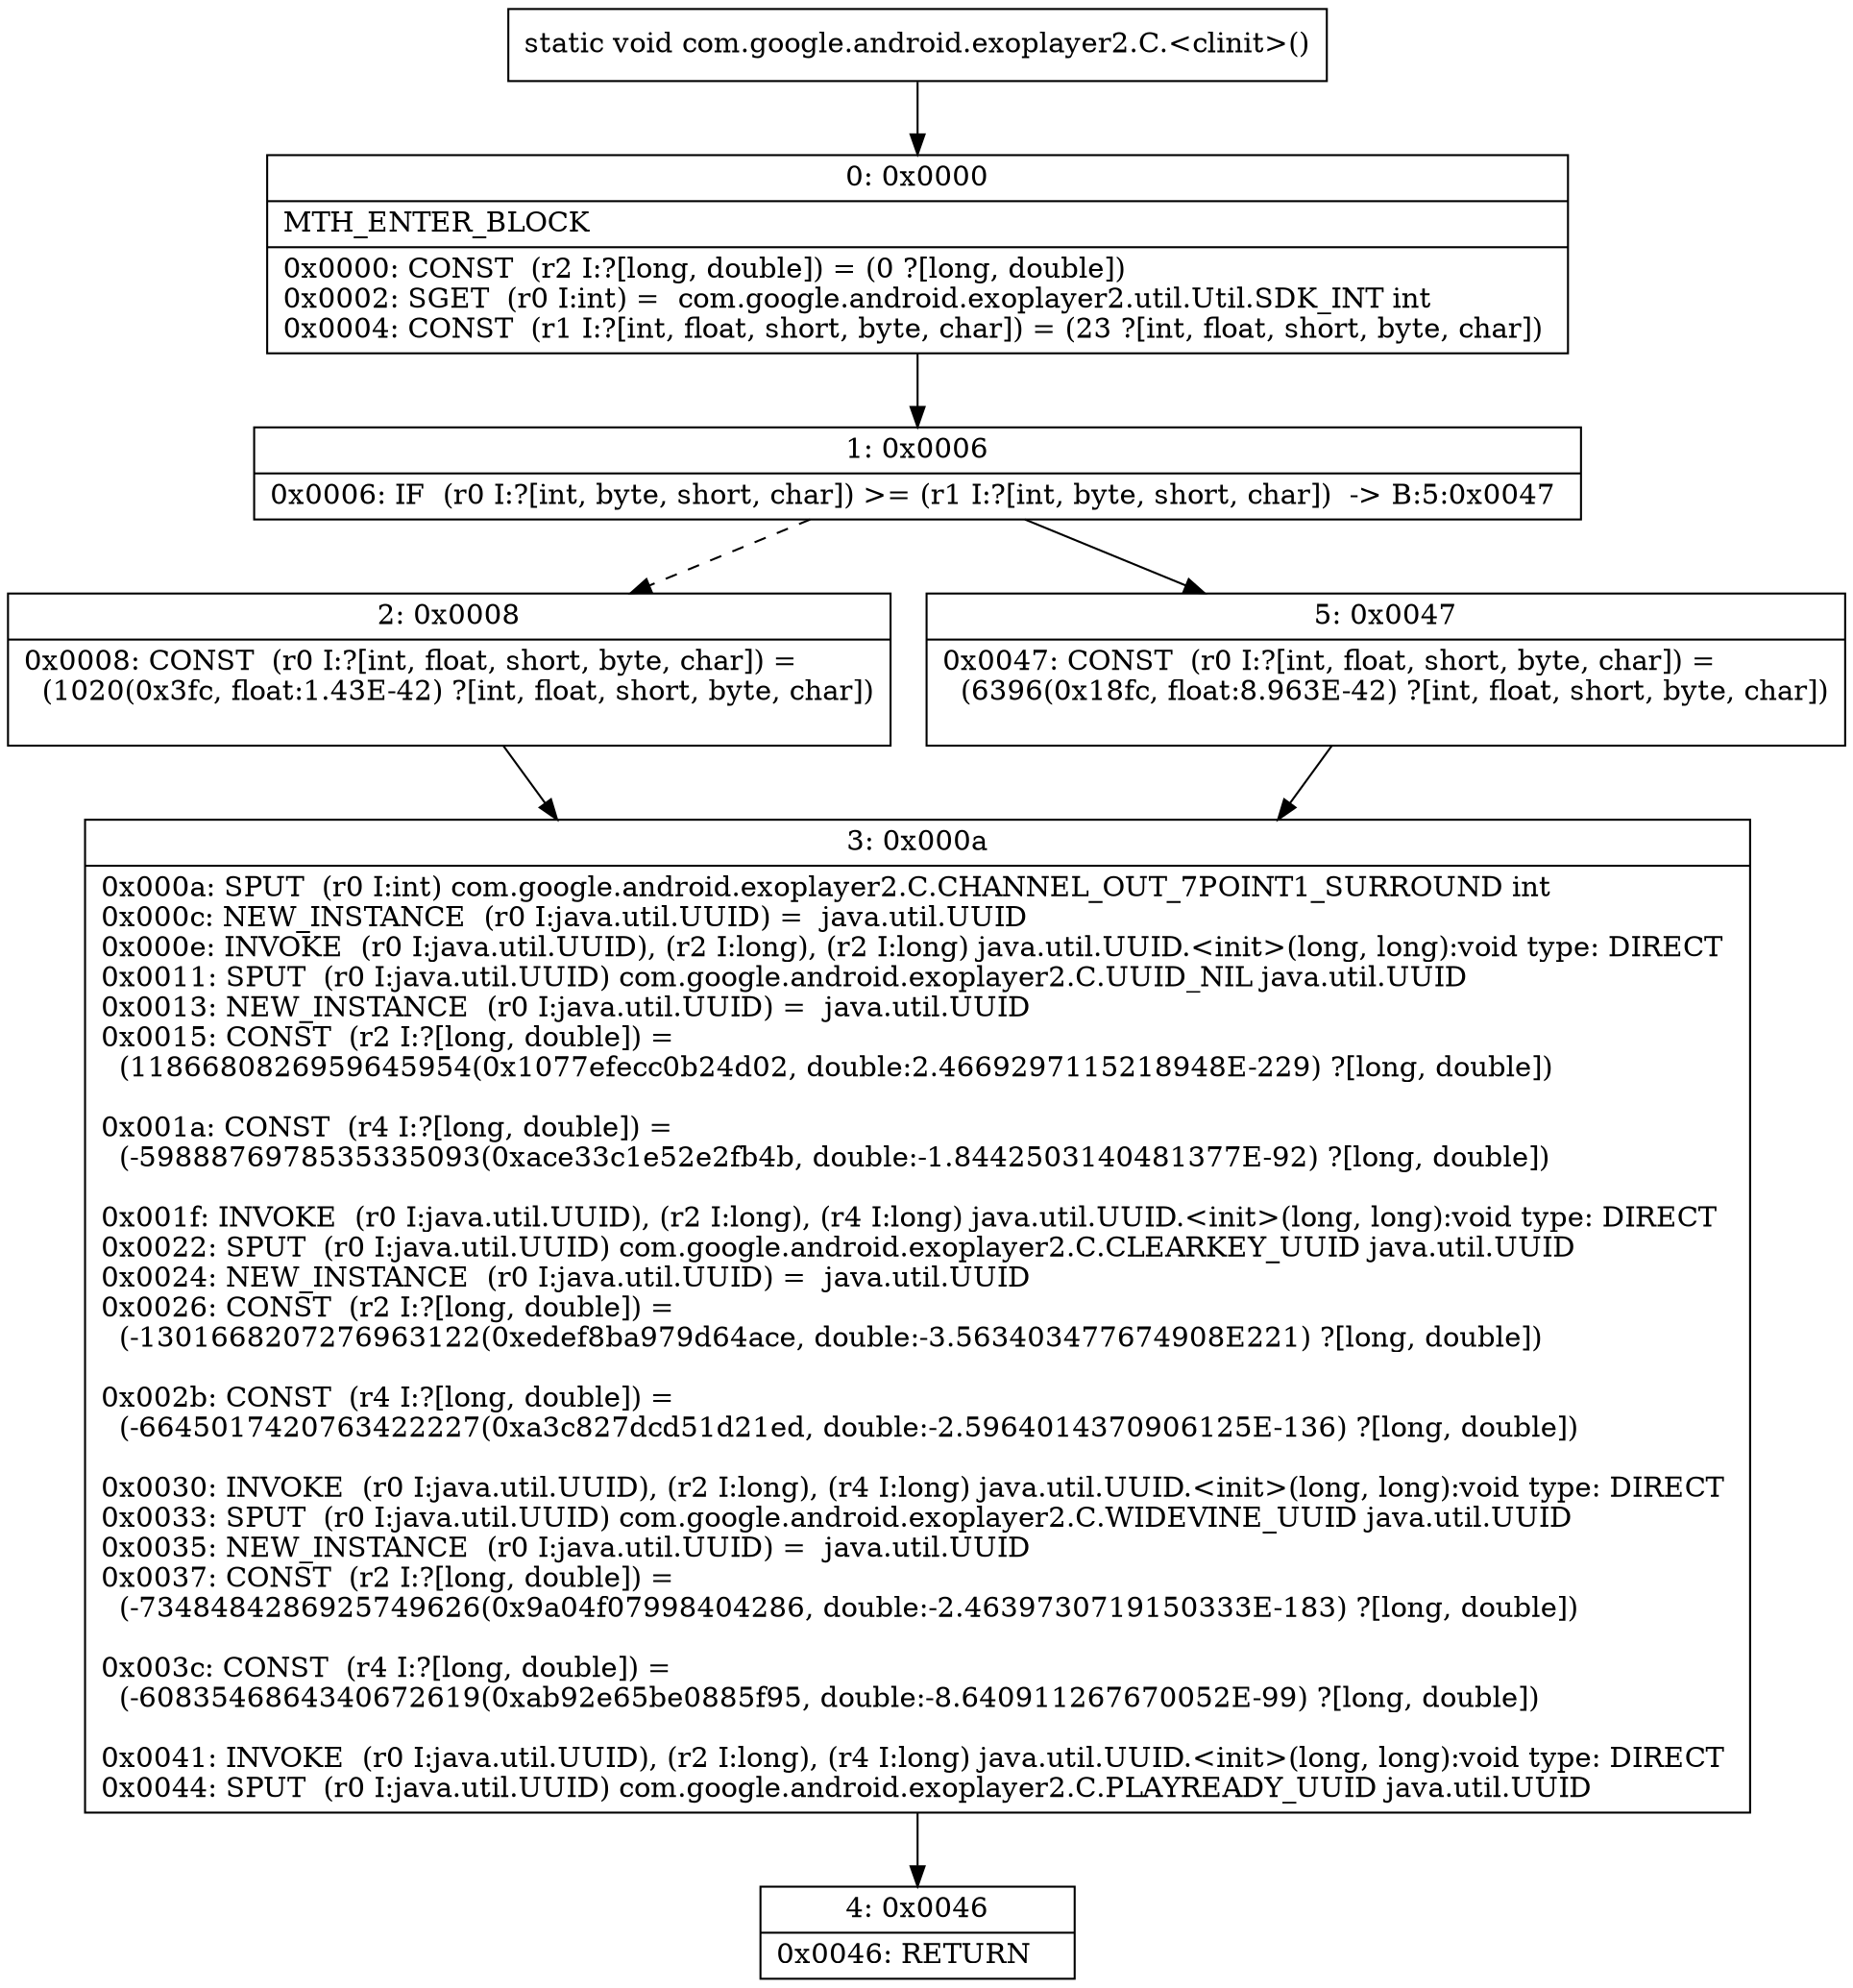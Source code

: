 digraph "CFG forcom.google.android.exoplayer2.C.\<clinit\>()V" {
Node_0 [shape=record,label="{0\:\ 0x0000|MTH_ENTER_BLOCK\l|0x0000: CONST  (r2 I:?[long, double]) = (0 ?[long, double]) \l0x0002: SGET  (r0 I:int) =  com.google.android.exoplayer2.util.Util.SDK_INT int \l0x0004: CONST  (r1 I:?[int, float, short, byte, char]) = (23 ?[int, float, short, byte, char]) \l}"];
Node_1 [shape=record,label="{1\:\ 0x0006|0x0006: IF  (r0 I:?[int, byte, short, char]) \>= (r1 I:?[int, byte, short, char])  \-\> B:5:0x0047 \l}"];
Node_2 [shape=record,label="{2\:\ 0x0008|0x0008: CONST  (r0 I:?[int, float, short, byte, char]) = \l  (1020(0x3fc, float:1.43E\-42) ?[int, float, short, byte, char])\l \l}"];
Node_3 [shape=record,label="{3\:\ 0x000a|0x000a: SPUT  (r0 I:int) com.google.android.exoplayer2.C.CHANNEL_OUT_7POINT1_SURROUND int \l0x000c: NEW_INSTANCE  (r0 I:java.util.UUID) =  java.util.UUID \l0x000e: INVOKE  (r0 I:java.util.UUID), (r2 I:long), (r2 I:long) java.util.UUID.\<init\>(long, long):void type: DIRECT \l0x0011: SPUT  (r0 I:java.util.UUID) com.google.android.exoplayer2.C.UUID_NIL java.util.UUID \l0x0013: NEW_INSTANCE  (r0 I:java.util.UUID) =  java.util.UUID \l0x0015: CONST  (r2 I:?[long, double]) = \l  (1186680826959645954(0x1077efecc0b24d02, double:2.4669297115218948E\-229) ?[long, double])\l \l0x001a: CONST  (r4 I:?[long, double]) = \l  (\-5988876978535335093(0xace33c1e52e2fb4b, double:\-1.8442503140481377E\-92) ?[long, double])\l \l0x001f: INVOKE  (r0 I:java.util.UUID), (r2 I:long), (r4 I:long) java.util.UUID.\<init\>(long, long):void type: DIRECT \l0x0022: SPUT  (r0 I:java.util.UUID) com.google.android.exoplayer2.C.CLEARKEY_UUID java.util.UUID \l0x0024: NEW_INSTANCE  (r0 I:java.util.UUID) =  java.util.UUID \l0x0026: CONST  (r2 I:?[long, double]) = \l  (\-1301668207276963122(0xedef8ba979d64ace, double:\-3.563403477674908E221) ?[long, double])\l \l0x002b: CONST  (r4 I:?[long, double]) = \l  (\-6645017420763422227(0xa3c827dcd51d21ed, double:\-2.5964014370906125E\-136) ?[long, double])\l \l0x0030: INVOKE  (r0 I:java.util.UUID), (r2 I:long), (r4 I:long) java.util.UUID.\<init\>(long, long):void type: DIRECT \l0x0033: SPUT  (r0 I:java.util.UUID) com.google.android.exoplayer2.C.WIDEVINE_UUID java.util.UUID \l0x0035: NEW_INSTANCE  (r0 I:java.util.UUID) =  java.util.UUID \l0x0037: CONST  (r2 I:?[long, double]) = \l  (\-7348484286925749626(0x9a04f07998404286, double:\-2.4639730719150333E\-183) ?[long, double])\l \l0x003c: CONST  (r4 I:?[long, double]) = \l  (\-6083546864340672619(0xab92e65be0885f95, double:\-8.640911267670052E\-99) ?[long, double])\l \l0x0041: INVOKE  (r0 I:java.util.UUID), (r2 I:long), (r4 I:long) java.util.UUID.\<init\>(long, long):void type: DIRECT \l0x0044: SPUT  (r0 I:java.util.UUID) com.google.android.exoplayer2.C.PLAYREADY_UUID java.util.UUID \l}"];
Node_4 [shape=record,label="{4\:\ 0x0046|0x0046: RETURN   \l}"];
Node_5 [shape=record,label="{5\:\ 0x0047|0x0047: CONST  (r0 I:?[int, float, short, byte, char]) = \l  (6396(0x18fc, float:8.963E\-42) ?[int, float, short, byte, char])\l \l}"];
MethodNode[shape=record,label="{static void com.google.android.exoplayer2.C.\<clinit\>() }"];
MethodNode -> Node_0;
Node_0 -> Node_1;
Node_1 -> Node_2[style=dashed];
Node_1 -> Node_5;
Node_2 -> Node_3;
Node_3 -> Node_4;
Node_5 -> Node_3;
}

